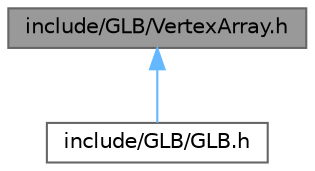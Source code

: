 digraph "include/GLB/VertexArray.h"
{
 // LATEX_PDF_SIZE
  bgcolor="transparent";
  edge [fontname=Helvetica,fontsize=10,labelfontname=Helvetica,labelfontsize=10];
  node [fontname=Helvetica,fontsize=10,shape=box,height=0.2,width=0.4];
  Node1 [id="Node000001",label="include/GLB/VertexArray.h",height=0.2,width=0.4,color="gray40", fillcolor="grey60", style="filled", fontcolor="black",tooltip="Manages vertex array objects for rendering."];
  Node1 -> Node2 [id="edge1_Node000001_Node000002",dir="back",color="steelblue1",style="solid",tooltip=" "];
  Node2 [id="Node000002",label="include/GLB/GLB.h",height=0.2,width=0.4,color="grey40", fillcolor="white", style="filled",URL="$_g_l_b_8h.html",tooltip="Main header file for the GLB library."];
}
